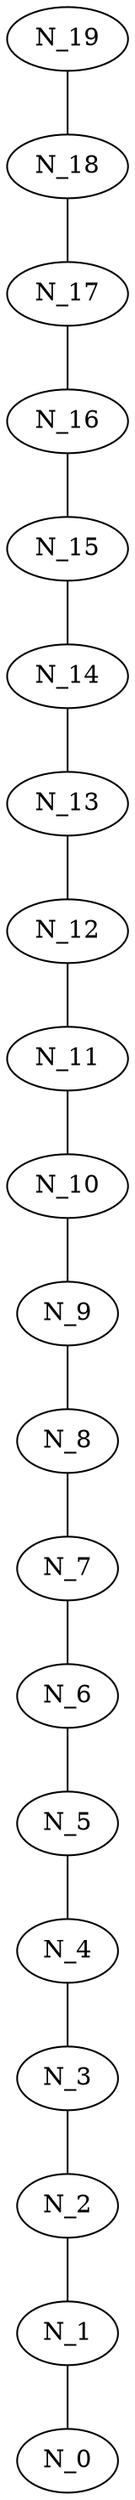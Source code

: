 graph arbolDFS_DFSIterativo{
N_5 -- N_4;
N_15 -- N_14;
N_4 -- N_3;
N_3 -- N_2;
N_14 -- N_13;
N_10 -- N_9;
N_2 -- N_1;
N_1 -- N_0;
N_16 -- N_15;
N_19 -- N_18;
N_11 -- N_10;
N_12 -- N_11;
N_18 -- N_17;
N_13 -- N_12;
N_9 -- N_8;
N_17 -- N_16;
N_8 -- N_7;
N_7 -- N_6;
N_6 -- N_5;
}